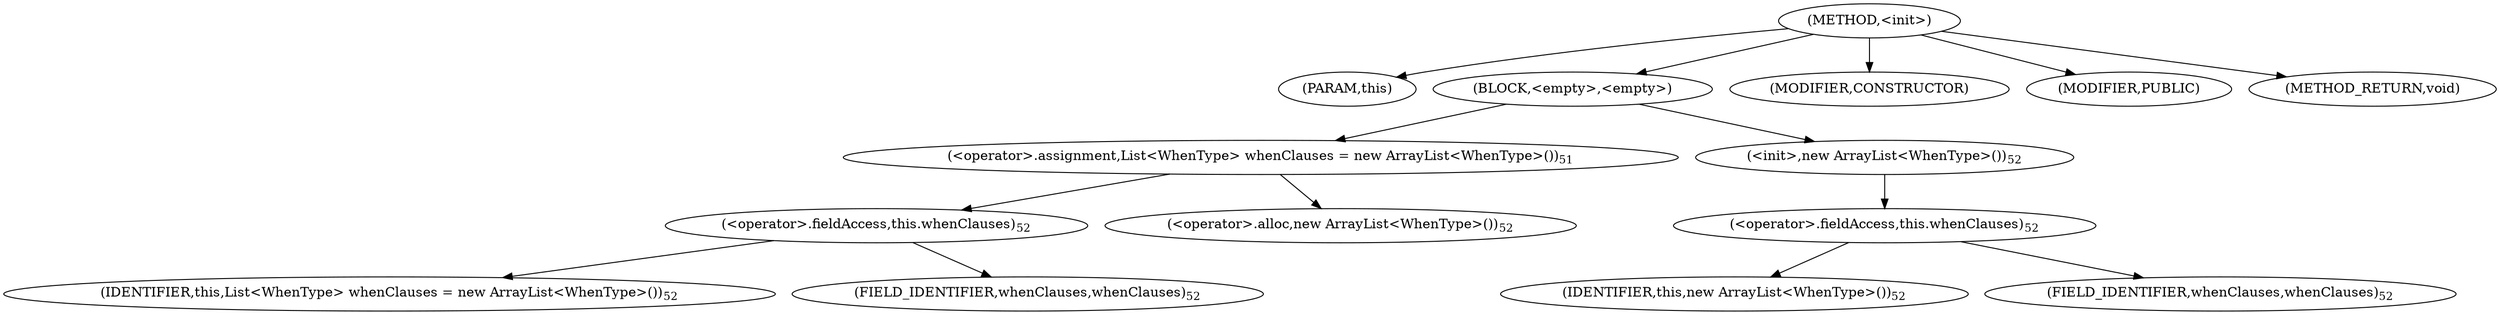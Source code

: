 digraph "&lt;init&gt;" {  
"338" [label = <(METHOD,&lt;init&gt;)> ]
"339" [label = <(PARAM,this)> ]
"340" [label = <(BLOCK,&lt;empty&gt;,&lt;empty&gt;)> ]
"341" [label = <(&lt;operator&gt;.assignment,List&lt;WhenType&gt; whenClauses = new ArrayList&lt;WhenType&gt;())<SUB>51</SUB>> ]
"342" [label = <(&lt;operator&gt;.fieldAccess,this.whenClauses)<SUB>52</SUB>> ]
"343" [label = <(IDENTIFIER,this,List&lt;WhenType&gt; whenClauses = new ArrayList&lt;WhenType&gt;())<SUB>52</SUB>> ]
"344" [label = <(FIELD_IDENTIFIER,whenClauses,whenClauses)<SUB>52</SUB>> ]
"345" [label = <(&lt;operator&gt;.alloc,new ArrayList&lt;WhenType&gt;())<SUB>52</SUB>> ]
"346" [label = <(&lt;init&gt;,new ArrayList&lt;WhenType&gt;())<SUB>52</SUB>> ]
"347" [label = <(&lt;operator&gt;.fieldAccess,this.whenClauses)<SUB>52</SUB>> ]
"348" [label = <(IDENTIFIER,this,new ArrayList&lt;WhenType&gt;())<SUB>52</SUB>> ]
"349" [label = <(FIELD_IDENTIFIER,whenClauses,whenClauses)<SUB>52</SUB>> ]
"350" [label = <(MODIFIER,CONSTRUCTOR)> ]
"351" [label = <(MODIFIER,PUBLIC)> ]
"352" [label = <(METHOD_RETURN,void)> ]
  "338" -> "339" 
  "338" -> "340" 
  "338" -> "350" 
  "338" -> "351" 
  "338" -> "352" 
  "340" -> "341" 
  "340" -> "346" 
  "341" -> "342" 
  "341" -> "345" 
  "342" -> "343" 
  "342" -> "344" 
  "346" -> "347" 
  "347" -> "348" 
  "347" -> "349" 
}
